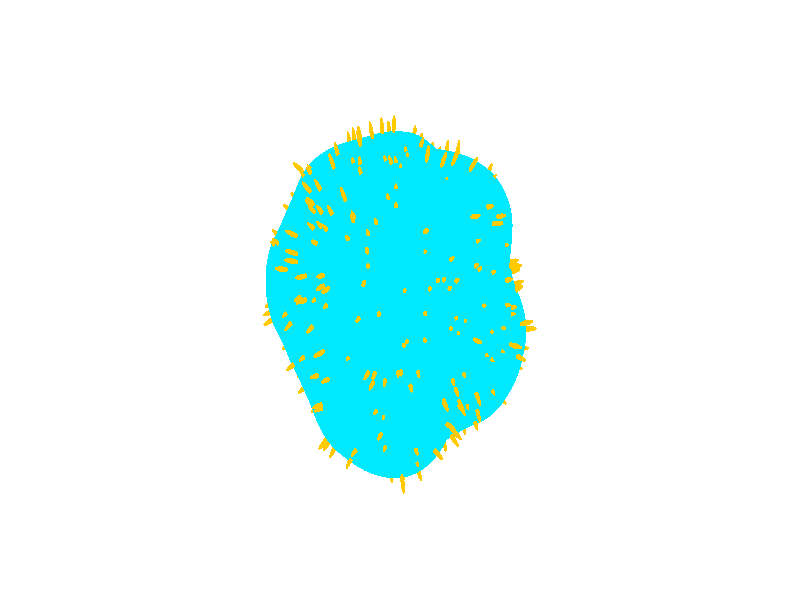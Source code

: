 // Persistence of Vision Ray Tracer Scene Description File
// File: SnailShell.pov

#version 3.6; // current version is 3.8

/* 
Information on Pov-Ray:
 
My personal introduction into Pov-Ray was the excellent book "3D-Welten, professionelle Animationen und fotorealistische Grafiken mit Raytracing" from 
Toni Lama by Carl Hanser Verlag München Wien, 2004. Apart of that I recommend the Pov-Ray-homepage (http://www.povray.org).

Further information on Pov-Ray can be found at https://sus.ziti.uni-heidelberg.de/Lehre/WS2021_Tools/POVRAY/POVRAY_PeterFischer.pdf,  
https://wiki.povray.org/content/Main_Page, https://de.wikibooks.org/wiki/Raytracing_mit_POV-Ray or, in german language, here: https://www.f-lohmueller.de/pov_tut/pov__ger.htm
*/ 
 
/*
---------------------------------------------------Modeling approach---------------------------------------------- 

This file shows the first step of arranging elements on the surface of a given particle and arranging them according to the surface's normals. 

The particle is produced by randomly distributing elements in a sphere-like way and fusing them into a blob.

Elements are distributed randomly and evenly around this structure. This is achieved by first distributing them evenly along a cylinder with the same radius as the sphere and with this radius has heigt. Subsequently positions are projected onto the sphere, before being rotated randomly around the cylinder's axis. 

In the next step positions will close in onto the sphere step-wise until they reach the particle's surface. Tested by the inside-function. Finally they will be aligned according to the particle's normals. 
*/ 
                
//-----------------------------------Scene settings (Camera, light, background)-------------------------------------------------

global_settings {
    assumed_gamma 1.0
    max_trace_level 5
}


// orthographic projection using parallel camera rays
// Could be used to render a planar image map, for example
#declare Ortho = camera {
    orthographic
    location <-3, 0, -7>    // position & direction of view
    look_at  <0,0,0>
    right 1.2*16*x            // horizontal size of view
    up 1.2*9*y               // vertical size of view
}



camera {
	Ortho
}


background {
	color rgb <1, 1, 1>
}


// create a regular point light source
light_source {
    0*x                  // light's position (translated below)
    color rgb <1,1,1>    // light's color
    translate <-10, 10, -30>
} 
light_source {
    0*x                  // light's position (translated below)
    color rgb <0.6,0.6,0.6>    // light's color
    translate <30, 10, -10>
}  


/*

//Das Koordinatensystem

cylinder { 
	<-1000, 0, 0>, <1000, 0, 0>, 1 
  	pigment {
    		color rgb <1,0,0>     // solid color pigment
  	}
}

cylinder { 
	<0, -1000, 0>, <0, 1000, 0>, 1 
  	pigment {
    		color rgb <0,1,0>     // solid color pigment
  	}
}

cylinder { 
	<0, 0, -1000>, <0, 0, 1000>, 1 
  	pigment {
    		color rgb <0,0,1>     // solid color pigment
  	}
} 

*/

//---------------------------Objects-----------------------------------------------------------------       

#declare chance1 = seed (5); //Initiation of random numbers

#declare Virus = blob {      //Declaration of the particle
	threshold 0.6
	#declare ticker = 0; 
	#while (ticker < 250)
		#declare R = 2.3; 
		#declare P1 = <R *rand(chance1), 0, 0>; 		//Distribution along the radius
		#declare H = R*(2*rand(chance1) - 1); 			//Distribution on a cylinder of height and radius R
		#declare Angle = degrees(acos(H/R)); 		
		#declare P1 = vrotate (P1, <0, 0, Angle>);		//Projection onto the sphere
		#declare P1 = vrotate (P1, <360*rand(chance1), 0, 0>);	//random rotation around the second spherical axis.
		sphere { 
			<0, 0, 0>, 1.6, 1
 			translate P1   
   			texture{ 	
				pigment {
					color rgb <0,208/255,1>
				}
         			finish {
					specular 0.6 
				}
			}
		} 

	#declare ticker = ticker + 1; 
	#end 
}

object {
	Virus
}


//Elements to be arranged on the virus's surface

#declare ticker = 0; 
#while (ticker < 300) 						//Distribution of 300 elements

	#declare R = 5; 						//For a start in the distance of R from the origin						

	#declare H = R*(2*rand(chance1) - 1); 				//Distribution on a cylinder of height and radius R
	#declare Angle = degrees(acos(H/R)); 				//Angle for projecting on the sphere's surface. 
	#declare P1 = <R, 0, 0>; 
	#declare P1 = vrotate (P1, <0, 0, Angle>); 
	#declare P1 = vrotate (P1, <360 *rand(chance1), 0,0>); 

	#while (inside (Virus, P1) < 1)			//P1 is moved towards the particle until it is inside
		#declare P1 = P1 - 0.1*P1; 
	#end  

	#declare P2 = P1 + 0.2*P1;			//P2 is a small distance outside the particle 
	#declare N1 = <0, 0, 0>; 			//Initiation of normal vector

	#declare Sec = trace (Virus, P2, -P2, N1); 	//Calculation of normal vectors

	#declare Winkelz = degrees(acos (N1.y)); 	//Calculation of angles necessary to align element to N - Rotation around z

	#if (N1.z < 0)					//Calculation of angles necessary to align element to N - Rotation around y
		#declare Winkely = degrees (atan (N1.x/N1.z)) -90; //Rotation around y
	#else
		#declare Winkely = degrees (atan (N1.x/N1.z)) +90;  
	#end 


	sphere { 
		<0, 0, 0>, 0.05
 		scale <1,4, 1> 
		rotate <0, 0, Winkelz>
 		rotate <0, Winkely, 0>
		translate 1.06*P1 
   		texture{ 
			pigment {
				color rgb <1,150/255,0>
			}
         		finish {
				specular 0.6 
			}
		}
	}   
         
#declare ticker = ticker + 1;
#end


